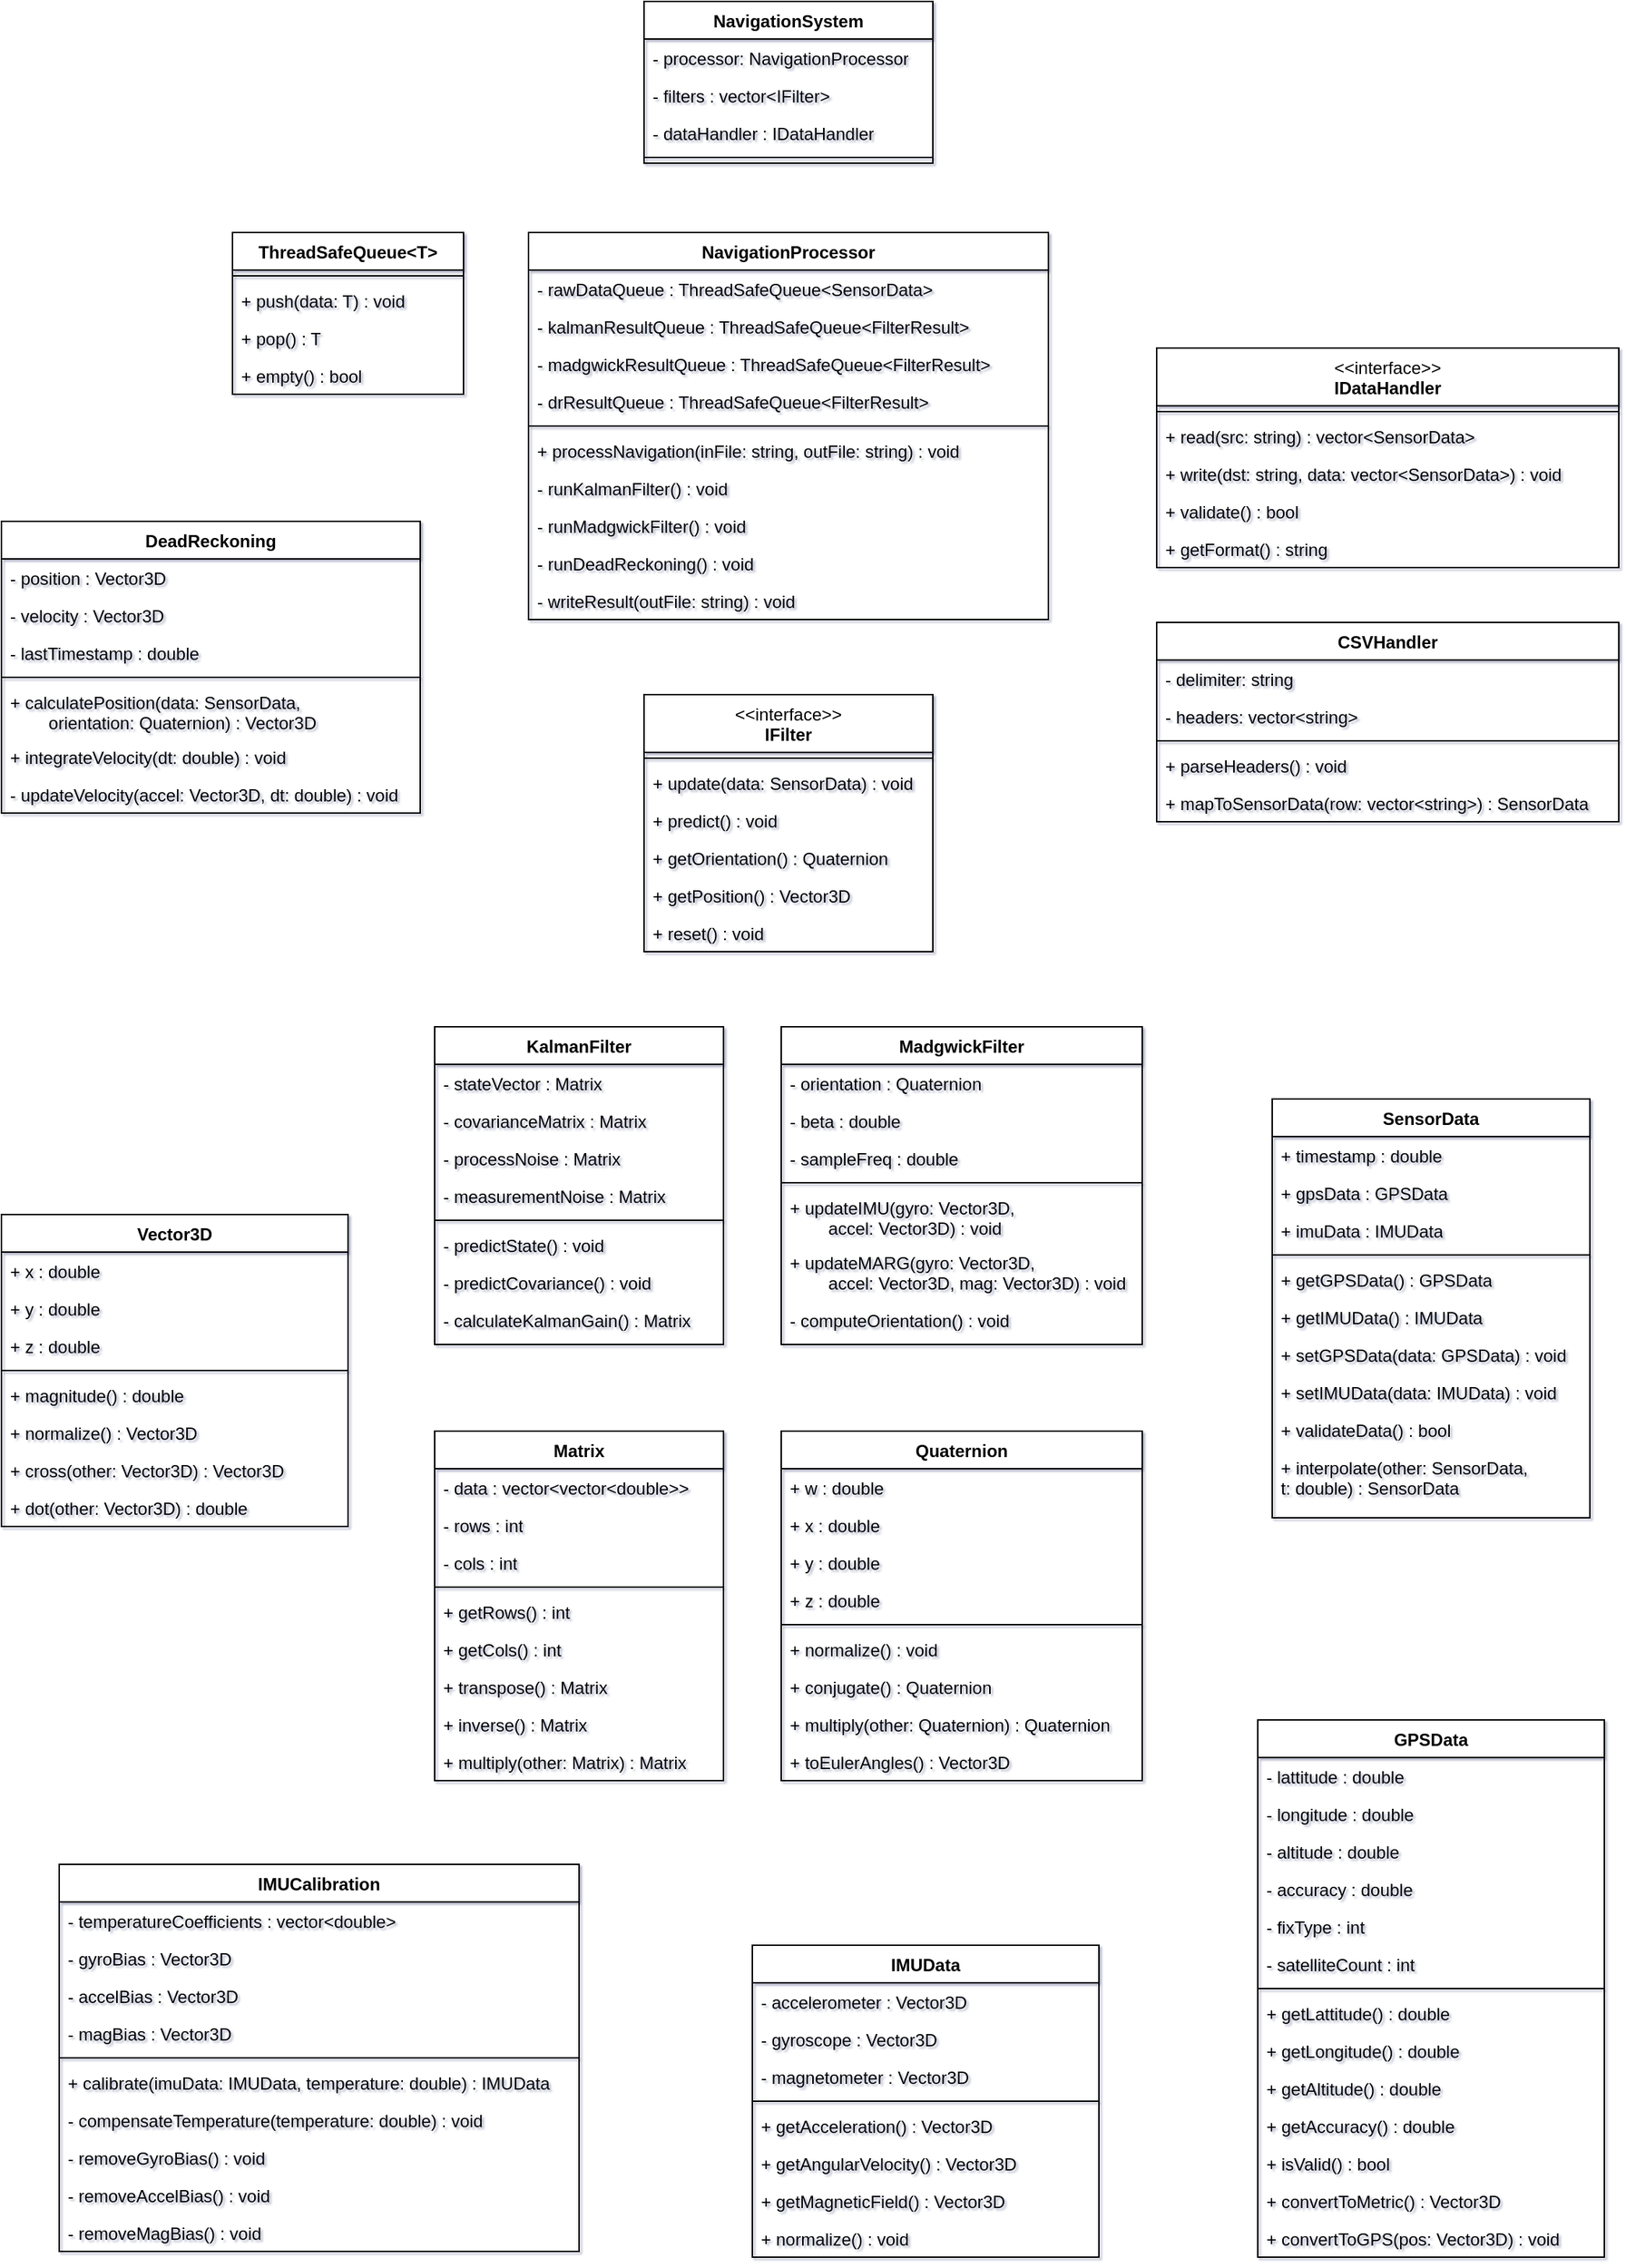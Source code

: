 <mxfile version="24.4.0" type="device">
  <diagram name="Class Diagram" id="yebtXlU8lO4KCKydXQdT">
    <mxGraphModel dx="4780" dy="4441" grid="1" gridSize="10" guides="1" tooltips="1" connect="1" arrows="1" fold="1" page="1" pageScale="1" pageWidth="1169" pageHeight="1654" background="#ffffff" math="0" shadow="1">
      <root>
        <mxCell id="0" />
        <mxCell id="1" parent="0" />
        <mxCell id="yFqbmy2XCKJ58cQVl0kZ-69" value="NavigationSystem" style="swimlane;fontStyle=1;align=center;verticalAlign=top;childLayout=stackLayout;horizontal=1;startSize=26;horizontalStack=0;resizeParent=1;resizeParentMax=0;resizeLast=0;collapsible=1;marginBottom=0;whiteSpace=wrap;html=1;" parent="1" vertex="1">
          <mxGeometry x="470" y="-1630" width="200" height="112" as="geometry" />
        </mxCell>
        <mxCell id="wohUqkzpGbzfmAMyjgn6-9" value="- processor: NavigationProcessor" style="text;strokeColor=none;fillColor=none;align=left;verticalAlign=top;spacingLeft=4;spacingRight=4;overflow=hidden;rotatable=0;points=[[0,0.5],[1,0.5]];portConstraint=eastwest;whiteSpace=wrap;html=1;" vertex="1" parent="yFqbmy2XCKJ58cQVl0kZ-69">
          <mxGeometry y="26" width="200" height="26" as="geometry" />
        </mxCell>
        <mxCell id="yFqbmy2XCKJ58cQVl0kZ-70" value="- filters : vector&amp;lt;IFilter&amp;gt;" style="text;strokeColor=none;fillColor=none;align=left;verticalAlign=top;spacingLeft=4;spacingRight=4;overflow=hidden;rotatable=0;points=[[0,0.5],[1,0.5]];portConstraint=eastwest;whiteSpace=wrap;html=1;" parent="yFqbmy2XCKJ58cQVl0kZ-69" vertex="1">
          <mxGeometry y="52" width="200" height="26" as="geometry" />
        </mxCell>
        <mxCell id="8EyuyxvCc7mbcD3J7Qtv-130" value="- dataHandler : IDataHandler" style="text;strokeColor=none;fillColor=none;align=left;verticalAlign=top;spacingLeft=4;spacingRight=4;overflow=hidden;rotatable=0;points=[[0,0.5],[1,0.5]];portConstraint=eastwest;whiteSpace=wrap;html=1;" parent="yFqbmy2XCKJ58cQVl0kZ-69" vertex="1">
          <mxGeometry y="78" width="200" height="26" as="geometry" />
        </mxCell>
        <mxCell id="yFqbmy2XCKJ58cQVl0kZ-71" value="" style="line;strokeWidth=1;fillColor=none;align=left;verticalAlign=middle;spacingTop=-1;spacingLeft=3;spacingRight=3;rotatable=0;labelPosition=right;points=[];portConstraint=eastwest;strokeColor=inherit;" parent="yFqbmy2XCKJ58cQVl0kZ-69" vertex="1">
          <mxGeometry y="104" width="200" height="8" as="geometry" />
        </mxCell>
        <mxCell id="yFqbmy2XCKJ58cQVl0kZ-73" value="&lt;div&gt;&lt;span style=&quot;font-weight: normal;&quot;&gt;&amp;lt;&amp;lt;interface&amp;gt;&amp;gt;&lt;/span&gt;&lt;/div&gt;IDataHandler" style="swimlane;fontStyle=1;align=center;verticalAlign=top;childLayout=stackLayout;horizontal=1;startSize=40;horizontalStack=0;resizeParent=1;resizeParentMax=0;resizeLast=0;collapsible=1;marginBottom=0;whiteSpace=wrap;html=1;" parent="1" vertex="1">
          <mxGeometry x="825" y="-1390" width="320" height="152" as="geometry" />
        </mxCell>
        <mxCell id="yFqbmy2XCKJ58cQVl0kZ-75" value="" style="line;strokeWidth=1;fillColor=none;align=left;verticalAlign=middle;spacingTop=-1;spacingLeft=3;spacingRight=3;rotatable=0;labelPosition=right;points=[];portConstraint=eastwest;strokeColor=inherit;" parent="yFqbmy2XCKJ58cQVl0kZ-73" vertex="1">
          <mxGeometry y="40" width="320" height="8" as="geometry" />
        </mxCell>
        <mxCell id="yFqbmy2XCKJ58cQVl0kZ-76" value="+ read(src: string) : vector&amp;lt;SensorData&amp;gt;" style="text;strokeColor=none;fillColor=none;align=left;verticalAlign=top;spacingLeft=4;spacingRight=4;overflow=hidden;rotatable=0;points=[[0,0.5],[1,0.5]];portConstraint=eastwest;whiteSpace=wrap;html=1;" parent="yFqbmy2XCKJ58cQVl0kZ-73" vertex="1">
          <mxGeometry y="48" width="320" height="26" as="geometry" />
        </mxCell>
        <mxCell id="yFqbmy2XCKJ58cQVl0kZ-77" value="+ write(dst: string, data: vector&amp;lt;SensorData&amp;gt;) : void" style="text;strokeColor=none;fillColor=none;align=left;verticalAlign=top;spacingLeft=4;spacingRight=4;overflow=hidden;rotatable=0;points=[[0,0.5],[1,0.5]];portConstraint=eastwest;whiteSpace=wrap;html=1;" parent="yFqbmy2XCKJ58cQVl0kZ-73" vertex="1">
          <mxGeometry y="74" width="320" height="26" as="geometry" />
        </mxCell>
        <mxCell id="yFqbmy2XCKJ58cQVl0kZ-78" value="+ validate() : bool" style="text;strokeColor=none;fillColor=none;align=left;verticalAlign=top;spacingLeft=4;spacingRight=4;overflow=hidden;rotatable=0;points=[[0,0.5],[1,0.5]];portConstraint=eastwest;whiteSpace=wrap;html=1;" parent="yFqbmy2XCKJ58cQVl0kZ-73" vertex="1">
          <mxGeometry y="100" width="320" height="26" as="geometry" />
        </mxCell>
        <mxCell id="yFqbmy2XCKJ58cQVl0kZ-79" value="+ getFormat() : string" style="text;strokeColor=none;fillColor=none;align=left;verticalAlign=top;spacingLeft=4;spacingRight=4;overflow=hidden;rotatable=0;points=[[0,0.5],[1,0.5]];portConstraint=eastwest;whiteSpace=wrap;html=1;" parent="yFqbmy2XCKJ58cQVl0kZ-73" vertex="1">
          <mxGeometry y="126" width="320" height="26" as="geometry" />
        </mxCell>
        <mxCell id="yFqbmy2XCKJ58cQVl0kZ-84" value="CSVHandler" style="swimlane;fontStyle=1;align=center;verticalAlign=top;childLayout=stackLayout;horizontal=1;startSize=26;horizontalStack=0;resizeParent=1;resizeParentMax=0;resizeLast=0;collapsible=1;marginBottom=0;whiteSpace=wrap;html=1;" parent="1" vertex="1">
          <mxGeometry x="825" y="-1200" width="320" height="138" as="geometry" />
        </mxCell>
        <mxCell id="yFqbmy2XCKJ58cQVl0kZ-85" value="- delimiter: string" style="text;strokeColor=none;fillColor=none;align=left;verticalAlign=top;spacingLeft=4;spacingRight=4;overflow=hidden;rotatable=0;points=[[0,0.5],[1,0.5]];portConstraint=eastwest;whiteSpace=wrap;html=1;" parent="yFqbmy2XCKJ58cQVl0kZ-84" vertex="1">
          <mxGeometry y="26" width="320" height="26" as="geometry" />
        </mxCell>
        <mxCell id="yFqbmy2XCKJ58cQVl0kZ-88" value="- headers: vector&amp;lt;string&amp;gt;" style="text;strokeColor=none;fillColor=none;align=left;verticalAlign=top;spacingLeft=4;spacingRight=4;overflow=hidden;rotatable=0;points=[[0,0.5],[1,0.5]];portConstraint=eastwest;whiteSpace=wrap;html=1;" parent="yFqbmy2XCKJ58cQVl0kZ-84" vertex="1">
          <mxGeometry y="52" width="320" height="26" as="geometry" />
        </mxCell>
        <mxCell id="yFqbmy2XCKJ58cQVl0kZ-86" value="" style="line;strokeWidth=1;fillColor=none;align=left;verticalAlign=middle;spacingTop=-1;spacingLeft=3;spacingRight=3;rotatable=0;labelPosition=right;points=[];portConstraint=eastwest;strokeColor=inherit;" parent="yFqbmy2XCKJ58cQVl0kZ-84" vertex="1">
          <mxGeometry y="78" width="320" height="8" as="geometry" />
        </mxCell>
        <mxCell id="yFqbmy2XCKJ58cQVl0kZ-90" value="+ parseHeaders() : void" style="text;strokeColor=none;fillColor=none;align=left;verticalAlign=top;spacingLeft=4;spacingRight=4;overflow=hidden;rotatable=0;points=[[0,0.5],[1,0.5]];portConstraint=eastwest;whiteSpace=wrap;html=1;" parent="yFqbmy2XCKJ58cQVl0kZ-84" vertex="1">
          <mxGeometry y="86" width="320" height="26" as="geometry" />
        </mxCell>
        <mxCell id="yFqbmy2XCKJ58cQVl0kZ-91" value="+ mapToSensorData(row: vector&amp;lt;string&amp;gt;) : SensorData" style="text;strokeColor=none;fillColor=none;align=left;verticalAlign=top;spacingLeft=4;spacingRight=4;overflow=hidden;rotatable=0;points=[[0,0.5],[1,0.5]];portConstraint=eastwest;whiteSpace=wrap;html=1;" parent="yFqbmy2XCKJ58cQVl0kZ-84" vertex="1">
          <mxGeometry y="112" width="320" height="26" as="geometry" />
        </mxCell>
        <mxCell id="yFqbmy2XCKJ58cQVl0kZ-92" value="SensorData" style="swimlane;fontStyle=1;align=center;verticalAlign=top;childLayout=stackLayout;horizontal=1;startSize=26;horizontalStack=0;resizeParent=1;resizeParentMax=0;resizeLast=0;collapsible=1;marginBottom=0;whiteSpace=wrap;html=1;" parent="1" vertex="1">
          <mxGeometry x="905" y="-870" width="220" height="290" as="geometry" />
        </mxCell>
        <mxCell id="yFqbmy2XCKJ58cQVl0kZ-93" value="+ timestamp : double" style="text;strokeColor=none;fillColor=none;align=left;verticalAlign=top;spacingLeft=4;spacingRight=4;overflow=hidden;rotatable=0;points=[[0,0.5],[1,0.5]];portConstraint=eastwest;whiteSpace=wrap;html=1;" parent="yFqbmy2XCKJ58cQVl0kZ-92" vertex="1">
          <mxGeometry y="26" width="220" height="26" as="geometry" />
        </mxCell>
        <mxCell id="8EyuyxvCc7mbcD3J7Qtv-1" value="+ gpsData : GPSData" style="text;strokeColor=none;fillColor=none;align=left;verticalAlign=top;spacingLeft=4;spacingRight=4;overflow=hidden;rotatable=0;points=[[0,0.5],[1,0.5]];portConstraint=eastwest;whiteSpace=wrap;html=1;" parent="yFqbmy2XCKJ58cQVl0kZ-92" vertex="1">
          <mxGeometry y="52" width="220" height="26" as="geometry" />
        </mxCell>
        <mxCell id="8EyuyxvCc7mbcD3J7Qtv-2" value="+ imuData : IMUData" style="text;strokeColor=none;fillColor=none;align=left;verticalAlign=top;spacingLeft=4;spacingRight=4;overflow=hidden;rotatable=0;points=[[0,0.5],[1,0.5]];portConstraint=eastwest;whiteSpace=wrap;html=1;" parent="yFqbmy2XCKJ58cQVl0kZ-92" vertex="1">
          <mxGeometry y="78" width="220" height="26" as="geometry" />
        </mxCell>
        <mxCell id="yFqbmy2XCKJ58cQVl0kZ-94" value="" style="line;strokeWidth=1;fillColor=none;align=left;verticalAlign=middle;spacingTop=-1;spacingLeft=3;spacingRight=3;rotatable=0;labelPosition=right;points=[];portConstraint=eastwest;strokeColor=inherit;" parent="yFqbmy2XCKJ58cQVl0kZ-92" vertex="1">
          <mxGeometry y="104" width="220" height="8" as="geometry" />
        </mxCell>
        <mxCell id="yFqbmy2XCKJ58cQVl0kZ-95" value="+ getGPSData() : GPSData" style="text;strokeColor=none;fillColor=none;align=left;verticalAlign=top;spacingLeft=4;spacingRight=4;overflow=hidden;rotatable=0;points=[[0,0.5],[1,0.5]];portConstraint=eastwest;whiteSpace=wrap;html=1;" parent="yFqbmy2XCKJ58cQVl0kZ-92" vertex="1">
          <mxGeometry y="112" width="220" height="26" as="geometry" />
        </mxCell>
        <mxCell id="8EyuyxvCc7mbcD3J7Qtv-3" value="+ getIMUData() : IMUData" style="text;strokeColor=none;fillColor=none;align=left;verticalAlign=top;spacingLeft=4;spacingRight=4;overflow=hidden;rotatable=0;points=[[0,0.5],[1,0.5]];portConstraint=eastwest;whiteSpace=wrap;html=1;" parent="yFqbmy2XCKJ58cQVl0kZ-92" vertex="1">
          <mxGeometry y="138" width="220" height="26" as="geometry" />
        </mxCell>
        <mxCell id="8EyuyxvCc7mbcD3J7Qtv-4" value="+ setGPSData(data: GPSData) : void" style="text;strokeColor=none;fillColor=none;align=left;verticalAlign=top;spacingLeft=4;spacingRight=4;overflow=hidden;rotatable=0;points=[[0,0.5],[1,0.5]];portConstraint=eastwest;whiteSpace=wrap;html=1;" parent="yFqbmy2XCKJ58cQVl0kZ-92" vertex="1">
          <mxGeometry y="164" width="220" height="26" as="geometry" />
        </mxCell>
        <mxCell id="8EyuyxvCc7mbcD3J7Qtv-5" value="+ setIMUData(data: IMUData) : void" style="text;strokeColor=none;fillColor=none;align=left;verticalAlign=top;spacingLeft=4;spacingRight=4;overflow=hidden;rotatable=0;points=[[0,0.5],[1,0.5]];portConstraint=eastwest;whiteSpace=wrap;html=1;" parent="yFqbmy2XCKJ58cQVl0kZ-92" vertex="1">
          <mxGeometry y="190" width="220" height="26" as="geometry" />
        </mxCell>
        <mxCell id="8EyuyxvCc7mbcD3J7Qtv-6" value="+ validateData() : bool" style="text;strokeColor=none;fillColor=none;align=left;verticalAlign=top;spacingLeft=4;spacingRight=4;overflow=hidden;rotatable=0;points=[[0,0.5],[1,0.5]];portConstraint=eastwest;whiteSpace=wrap;html=1;" parent="yFqbmy2XCKJ58cQVl0kZ-92" vertex="1">
          <mxGeometry y="216" width="220" height="26" as="geometry" />
        </mxCell>
        <mxCell id="8EyuyxvCc7mbcD3J7Qtv-7" value="+ interpolate(other: SensorData,&lt;div&gt;t: double) : SensorData&lt;/div&gt;" style="text;strokeColor=none;fillColor=none;align=left;verticalAlign=top;spacingLeft=4;spacingRight=4;overflow=hidden;rotatable=0;points=[[0,0.5],[1,0.5]];portConstraint=eastwest;whiteSpace=wrap;html=1;" parent="yFqbmy2XCKJ58cQVl0kZ-92" vertex="1">
          <mxGeometry y="242" width="220" height="48" as="geometry" />
        </mxCell>
        <mxCell id="8EyuyxvCc7mbcD3J7Qtv-19" value="IMUCalibration" style="swimlane;fontStyle=1;align=center;verticalAlign=top;childLayout=stackLayout;horizontal=1;startSize=26;horizontalStack=0;resizeParent=1;resizeParentMax=0;resizeLast=0;collapsible=1;marginBottom=0;whiteSpace=wrap;html=1;" parent="1" vertex="1">
          <mxGeometry x="65" y="-340" width="360" height="268" as="geometry" />
        </mxCell>
        <mxCell id="8EyuyxvCc7mbcD3J7Qtv-20" value="- temperatureCoefficients : vector&amp;lt;double&amp;gt;" style="text;strokeColor=none;fillColor=none;align=left;verticalAlign=top;spacingLeft=4;spacingRight=4;overflow=hidden;rotatable=0;points=[[0,0.5],[1,0.5]];portConstraint=eastwest;whiteSpace=wrap;html=1;" parent="8EyuyxvCc7mbcD3J7Qtv-19" vertex="1">
          <mxGeometry y="26" width="360" height="26" as="geometry" />
        </mxCell>
        <mxCell id="8EyuyxvCc7mbcD3J7Qtv-138" value="- gyroBias : Vector3D" style="text;strokeColor=none;fillColor=none;align=left;verticalAlign=top;spacingLeft=4;spacingRight=4;overflow=hidden;rotatable=0;points=[[0,0.5],[1,0.5]];portConstraint=eastwest;whiteSpace=wrap;html=1;" parent="8EyuyxvCc7mbcD3J7Qtv-19" vertex="1">
          <mxGeometry y="52" width="360" height="26" as="geometry" />
        </mxCell>
        <mxCell id="8EyuyxvCc7mbcD3J7Qtv-139" value="- accelBias : Vector3D" style="text;strokeColor=none;fillColor=none;align=left;verticalAlign=top;spacingLeft=4;spacingRight=4;overflow=hidden;rotatable=0;points=[[0,0.5],[1,0.5]];portConstraint=eastwest;whiteSpace=wrap;html=1;" parent="8EyuyxvCc7mbcD3J7Qtv-19" vertex="1">
          <mxGeometry y="78" width="360" height="26" as="geometry" />
        </mxCell>
        <mxCell id="8EyuyxvCc7mbcD3J7Qtv-140" value="- magBias : Vector3D" style="text;strokeColor=none;fillColor=none;align=left;verticalAlign=top;spacingLeft=4;spacingRight=4;overflow=hidden;rotatable=0;points=[[0,0.5],[1,0.5]];portConstraint=eastwest;whiteSpace=wrap;html=1;" parent="8EyuyxvCc7mbcD3J7Qtv-19" vertex="1">
          <mxGeometry y="104" width="360" height="26" as="geometry" />
        </mxCell>
        <mxCell id="8EyuyxvCc7mbcD3J7Qtv-21" value="" style="line;strokeWidth=1;fillColor=none;align=left;verticalAlign=middle;spacingTop=-1;spacingLeft=3;spacingRight=3;rotatable=0;labelPosition=right;points=[];portConstraint=eastwest;strokeColor=inherit;" parent="8EyuyxvCc7mbcD3J7Qtv-19" vertex="1">
          <mxGeometry y="130" width="360" height="8" as="geometry" />
        </mxCell>
        <mxCell id="8EyuyxvCc7mbcD3J7Qtv-22" value="+ calibrate(imuData: IMUData, temperature: double) : IMUData" style="text;strokeColor=none;fillColor=none;align=left;verticalAlign=top;spacingLeft=4;spacingRight=4;overflow=hidden;rotatable=0;points=[[0,0.5],[1,0.5]];portConstraint=eastwest;whiteSpace=wrap;html=1;" parent="8EyuyxvCc7mbcD3J7Qtv-19" vertex="1">
          <mxGeometry y="138" width="360" height="26" as="geometry" />
        </mxCell>
        <mxCell id="8EyuyxvCc7mbcD3J7Qtv-141" value="- compensateTemperature(temperature: double) : void" style="text;strokeColor=none;fillColor=none;align=left;verticalAlign=top;spacingLeft=4;spacingRight=4;overflow=hidden;rotatable=0;points=[[0,0.5],[1,0.5]];portConstraint=eastwest;whiteSpace=wrap;html=1;" parent="8EyuyxvCc7mbcD3J7Qtv-19" vertex="1">
          <mxGeometry y="164" width="360" height="26" as="geometry" />
        </mxCell>
        <mxCell id="8EyuyxvCc7mbcD3J7Qtv-143" value="- removeGyroBias() : void" style="text;strokeColor=none;fillColor=none;align=left;verticalAlign=top;spacingLeft=4;spacingRight=4;overflow=hidden;rotatable=0;points=[[0,0.5],[1,0.5]];portConstraint=eastwest;whiteSpace=wrap;html=1;" parent="8EyuyxvCc7mbcD3J7Qtv-19" vertex="1">
          <mxGeometry y="190" width="360" height="26" as="geometry" />
        </mxCell>
        <mxCell id="8EyuyxvCc7mbcD3J7Qtv-144" value="- removeAccelBias() : void" style="text;strokeColor=none;fillColor=none;align=left;verticalAlign=top;spacingLeft=4;spacingRight=4;overflow=hidden;rotatable=0;points=[[0,0.5],[1,0.5]];portConstraint=eastwest;whiteSpace=wrap;html=1;" parent="8EyuyxvCc7mbcD3J7Qtv-19" vertex="1">
          <mxGeometry y="216" width="360" height="26" as="geometry" />
        </mxCell>
        <mxCell id="8EyuyxvCc7mbcD3J7Qtv-145" value="- removeMagBias() : void" style="text;strokeColor=none;fillColor=none;align=left;verticalAlign=top;spacingLeft=4;spacingRight=4;overflow=hidden;rotatable=0;points=[[0,0.5],[1,0.5]];portConstraint=eastwest;whiteSpace=wrap;html=1;" parent="8EyuyxvCc7mbcD3J7Qtv-19" vertex="1">
          <mxGeometry y="242" width="360" height="26" as="geometry" />
        </mxCell>
        <mxCell id="8EyuyxvCc7mbcD3J7Qtv-23" value="IMUData" style="swimlane;fontStyle=1;align=center;verticalAlign=top;childLayout=stackLayout;horizontal=1;startSize=26;horizontalStack=0;resizeParent=1;resizeParentMax=0;resizeLast=0;collapsible=1;marginBottom=0;whiteSpace=wrap;html=1;" parent="1" vertex="1">
          <mxGeometry x="545" y="-284" width="240" height="216" as="geometry" />
        </mxCell>
        <mxCell id="8EyuyxvCc7mbcD3J7Qtv-24" value="- accelerometer : Vector3D" style="text;strokeColor=none;fillColor=none;align=left;verticalAlign=top;spacingLeft=4;spacingRight=4;overflow=hidden;rotatable=0;points=[[0,0.5],[1,0.5]];portConstraint=eastwest;whiteSpace=wrap;html=1;" parent="8EyuyxvCc7mbcD3J7Qtv-23" vertex="1">
          <mxGeometry y="26" width="240" height="26" as="geometry" />
        </mxCell>
        <mxCell id="8EyuyxvCc7mbcD3J7Qtv-32" value="- gyroscope : Vector3D" style="text;strokeColor=none;fillColor=none;align=left;verticalAlign=top;spacingLeft=4;spacingRight=4;overflow=hidden;rotatable=0;points=[[0,0.5],[1,0.5]];portConstraint=eastwest;whiteSpace=wrap;html=1;" parent="8EyuyxvCc7mbcD3J7Qtv-23" vertex="1">
          <mxGeometry y="52" width="240" height="26" as="geometry" />
        </mxCell>
        <mxCell id="8EyuyxvCc7mbcD3J7Qtv-31" value="- magnetometer : Vector3D" style="text;strokeColor=none;fillColor=none;align=left;verticalAlign=top;spacingLeft=4;spacingRight=4;overflow=hidden;rotatable=0;points=[[0,0.5],[1,0.5]];portConstraint=eastwest;whiteSpace=wrap;html=1;" parent="8EyuyxvCc7mbcD3J7Qtv-23" vertex="1">
          <mxGeometry y="78" width="240" height="26" as="geometry" />
        </mxCell>
        <mxCell id="8EyuyxvCc7mbcD3J7Qtv-25" value="" style="line;strokeWidth=1;fillColor=none;align=left;verticalAlign=middle;spacingTop=-1;spacingLeft=3;spacingRight=3;rotatable=0;labelPosition=right;points=[];portConstraint=eastwest;strokeColor=inherit;" parent="8EyuyxvCc7mbcD3J7Qtv-23" vertex="1">
          <mxGeometry y="104" width="240" height="8" as="geometry" />
        </mxCell>
        <mxCell id="8EyuyxvCc7mbcD3J7Qtv-26" value="+ getAcceleration() : Vector3D" style="text;strokeColor=none;fillColor=none;align=left;verticalAlign=top;spacingLeft=4;spacingRight=4;overflow=hidden;rotatable=0;points=[[0,0.5],[1,0.5]];portConstraint=eastwest;whiteSpace=wrap;html=1;" parent="8EyuyxvCc7mbcD3J7Qtv-23" vertex="1">
          <mxGeometry y="112" width="240" height="26" as="geometry" />
        </mxCell>
        <mxCell id="8EyuyxvCc7mbcD3J7Qtv-33" value="+ getAngularVelocity() : Vector3D" style="text;strokeColor=none;fillColor=none;align=left;verticalAlign=top;spacingLeft=4;spacingRight=4;overflow=hidden;rotatable=0;points=[[0,0.5],[1,0.5]];portConstraint=eastwest;whiteSpace=wrap;html=1;" parent="8EyuyxvCc7mbcD3J7Qtv-23" vertex="1">
          <mxGeometry y="138" width="240" height="26" as="geometry" />
        </mxCell>
        <mxCell id="8EyuyxvCc7mbcD3J7Qtv-34" value="+ getMagneticField() : Vector3D" style="text;strokeColor=none;fillColor=none;align=left;verticalAlign=top;spacingLeft=4;spacingRight=4;overflow=hidden;rotatable=0;points=[[0,0.5],[1,0.5]];portConstraint=eastwest;whiteSpace=wrap;html=1;" parent="8EyuyxvCc7mbcD3J7Qtv-23" vertex="1">
          <mxGeometry y="164" width="240" height="26" as="geometry" />
        </mxCell>
        <mxCell id="8EyuyxvCc7mbcD3J7Qtv-35" value="+ normalize() : void" style="text;strokeColor=none;fillColor=none;align=left;verticalAlign=top;spacingLeft=4;spacingRight=4;overflow=hidden;rotatable=0;points=[[0,0.5],[1,0.5]];portConstraint=eastwest;whiteSpace=wrap;html=1;" parent="8EyuyxvCc7mbcD3J7Qtv-23" vertex="1">
          <mxGeometry y="190" width="240" height="26" as="geometry" />
        </mxCell>
        <mxCell id="8EyuyxvCc7mbcD3J7Qtv-27" value="GPSData" style="swimlane;fontStyle=1;align=center;verticalAlign=top;childLayout=stackLayout;horizontal=1;startSize=26;horizontalStack=0;resizeParent=1;resizeParentMax=0;resizeLast=0;collapsible=1;marginBottom=0;whiteSpace=wrap;html=1;" parent="1" vertex="1">
          <mxGeometry x="895" y="-440" width="240" height="372" as="geometry" />
        </mxCell>
        <mxCell id="8EyuyxvCc7mbcD3J7Qtv-36" value="- lattitude : double" style="text;strokeColor=none;fillColor=none;align=left;verticalAlign=top;spacingLeft=4;spacingRight=4;overflow=hidden;rotatable=0;points=[[0,0.5],[1,0.5]];portConstraint=eastwest;whiteSpace=wrap;html=1;" parent="8EyuyxvCc7mbcD3J7Qtv-27" vertex="1">
          <mxGeometry y="26" width="240" height="26" as="geometry" />
        </mxCell>
        <mxCell id="8EyuyxvCc7mbcD3J7Qtv-28" value="- longitude : double" style="text;strokeColor=none;fillColor=none;align=left;verticalAlign=top;spacingLeft=4;spacingRight=4;overflow=hidden;rotatable=0;points=[[0,0.5],[1,0.5]];portConstraint=eastwest;whiteSpace=wrap;html=1;" parent="8EyuyxvCc7mbcD3J7Qtv-27" vertex="1">
          <mxGeometry y="52" width="240" height="26" as="geometry" />
        </mxCell>
        <mxCell id="8EyuyxvCc7mbcD3J7Qtv-37" value="- altitude : double" style="text;strokeColor=none;fillColor=none;align=left;verticalAlign=top;spacingLeft=4;spacingRight=4;overflow=hidden;rotatable=0;points=[[0,0.5],[1,0.5]];portConstraint=eastwest;whiteSpace=wrap;html=1;" parent="8EyuyxvCc7mbcD3J7Qtv-27" vertex="1">
          <mxGeometry y="78" width="240" height="26" as="geometry" />
        </mxCell>
        <mxCell id="8EyuyxvCc7mbcD3J7Qtv-38" value="- accuracy : double" style="text;strokeColor=none;fillColor=none;align=left;verticalAlign=top;spacingLeft=4;spacingRight=4;overflow=hidden;rotatable=0;points=[[0,0.5],[1,0.5]];portConstraint=eastwest;whiteSpace=wrap;html=1;" parent="8EyuyxvCc7mbcD3J7Qtv-27" vertex="1">
          <mxGeometry y="104" width="240" height="26" as="geometry" />
        </mxCell>
        <mxCell id="8EyuyxvCc7mbcD3J7Qtv-39" value="- fixType : int" style="text;strokeColor=none;fillColor=none;align=left;verticalAlign=top;spacingLeft=4;spacingRight=4;overflow=hidden;rotatable=0;points=[[0,0.5],[1,0.5]];portConstraint=eastwest;whiteSpace=wrap;html=1;" parent="8EyuyxvCc7mbcD3J7Qtv-27" vertex="1">
          <mxGeometry y="130" width="240" height="26" as="geometry" />
        </mxCell>
        <mxCell id="8EyuyxvCc7mbcD3J7Qtv-41" value="- satelliteCount : int" style="text;strokeColor=none;fillColor=none;align=left;verticalAlign=top;spacingLeft=4;spacingRight=4;overflow=hidden;rotatable=0;points=[[0,0.5],[1,0.5]];portConstraint=eastwest;whiteSpace=wrap;html=1;" parent="8EyuyxvCc7mbcD3J7Qtv-27" vertex="1">
          <mxGeometry y="156" width="240" height="26" as="geometry" />
        </mxCell>
        <mxCell id="8EyuyxvCc7mbcD3J7Qtv-29" value="" style="line;strokeWidth=1;fillColor=none;align=left;verticalAlign=middle;spacingTop=-1;spacingLeft=3;spacingRight=3;rotatable=0;labelPosition=right;points=[];portConstraint=eastwest;strokeColor=inherit;" parent="8EyuyxvCc7mbcD3J7Qtv-27" vertex="1">
          <mxGeometry y="182" width="240" height="8" as="geometry" />
        </mxCell>
        <mxCell id="8EyuyxvCc7mbcD3J7Qtv-30" value="+ getLattitude() : double" style="text;strokeColor=none;fillColor=none;align=left;verticalAlign=top;spacingLeft=4;spacingRight=4;overflow=hidden;rotatable=0;points=[[0,0.5],[1,0.5]];portConstraint=eastwest;whiteSpace=wrap;html=1;" parent="8EyuyxvCc7mbcD3J7Qtv-27" vertex="1">
          <mxGeometry y="190" width="240" height="26" as="geometry" />
        </mxCell>
        <mxCell id="8EyuyxvCc7mbcD3J7Qtv-42" value="+ getLongitude() : double" style="text;strokeColor=none;fillColor=none;align=left;verticalAlign=top;spacingLeft=4;spacingRight=4;overflow=hidden;rotatable=0;points=[[0,0.5],[1,0.5]];portConstraint=eastwest;whiteSpace=wrap;html=1;" parent="8EyuyxvCc7mbcD3J7Qtv-27" vertex="1">
          <mxGeometry y="216" width="240" height="26" as="geometry" />
        </mxCell>
        <mxCell id="8EyuyxvCc7mbcD3J7Qtv-43" value="+ getAltitude() : double" style="text;strokeColor=none;fillColor=none;align=left;verticalAlign=top;spacingLeft=4;spacingRight=4;overflow=hidden;rotatable=0;points=[[0,0.5],[1,0.5]];portConstraint=eastwest;whiteSpace=wrap;html=1;" parent="8EyuyxvCc7mbcD3J7Qtv-27" vertex="1">
          <mxGeometry y="242" width="240" height="26" as="geometry" />
        </mxCell>
        <mxCell id="8EyuyxvCc7mbcD3J7Qtv-44" value="+ getAccuracy() : double" style="text;strokeColor=none;fillColor=none;align=left;verticalAlign=top;spacingLeft=4;spacingRight=4;overflow=hidden;rotatable=0;points=[[0,0.5],[1,0.5]];portConstraint=eastwest;whiteSpace=wrap;html=1;" parent="8EyuyxvCc7mbcD3J7Qtv-27" vertex="1">
          <mxGeometry y="268" width="240" height="26" as="geometry" />
        </mxCell>
        <mxCell id="8EyuyxvCc7mbcD3J7Qtv-45" value="+ isValid() : bool" style="text;strokeColor=none;fillColor=none;align=left;verticalAlign=top;spacingLeft=4;spacingRight=4;overflow=hidden;rotatable=0;points=[[0,0.5],[1,0.5]];portConstraint=eastwest;whiteSpace=wrap;html=1;" parent="8EyuyxvCc7mbcD3J7Qtv-27" vertex="1">
          <mxGeometry y="294" width="240" height="26" as="geometry" />
        </mxCell>
        <mxCell id="8EyuyxvCc7mbcD3J7Qtv-46" value="+ convertToMetric() : Vector3D" style="text;strokeColor=none;fillColor=none;align=left;verticalAlign=top;spacingLeft=4;spacingRight=4;overflow=hidden;rotatable=0;points=[[0,0.5],[1,0.5]];portConstraint=eastwest;whiteSpace=wrap;html=1;" parent="8EyuyxvCc7mbcD3J7Qtv-27" vertex="1">
          <mxGeometry y="320" width="240" height="26" as="geometry" />
        </mxCell>
        <mxCell id="8EyuyxvCc7mbcD3J7Qtv-47" value="+ convertToGPS(pos: Vector3D) : void" style="text;strokeColor=none;fillColor=none;align=left;verticalAlign=top;spacingLeft=4;spacingRight=4;overflow=hidden;rotatable=0;points=[[0,0.5],[1,0.5]];portConstraint=eastwest;whiteSpace=wrap;html=1;" parent="8EyuyxvCc7mbcD3J7Qtv-27" vertex="1">
          <mxGeometry y="346" width="240" height="26" as="geometry" />
        </mxCell>
        <mxCell id="8EyuyxvCc7mbcD3J7Qtv-48" value="Vector3D" style="swimlane;fontStyle=1;align=center;verticalAlign=top;childLayout=stackLayout;horizontal=1;startSize=26;horizontalStack=0;resizeParent=1;resizeParentMax=0;resizeLast=0;collapsible=1;marginBottom=0;whiteSpace=wrap;html=1;" parent="1" vertex="1">
          <mxGeometry x="25" y="-790" width="240" height="216" as="geometry" />
        </mxCell>
        <mxCell id="8EyuyxvCc7mbcD3J7Qtv-49" value="+ x : double" style="text;strokeColor=none;fillColor=none;align=left;verticalAlign=top;spacingLeft=4;spacingRight=4;overflow=hidden;rotatable=0;points=[[0,0.5],[1,0.5]];portConstraint=eastwest;whiteSpace=wrap;html=1;" parent="8EyuyxvCc7mbcD3J7Qtv-48" vertex="1">
          <mxGeometry y="26" width="240" height="26" as="geometry" />
        </mxCell>
        <mxCell id="8EyuyxvCc7mbcD3J7Qtv-53" value="+ y : double" style="text;strokeColor=none;fillColor=none;align=left;verticalAlign=top;spacingLeft=4;spacingRight=4;overflow=hidden;rotatable=0;points=[[0,0.5],[1,0.5]];portConstraint=eastwest;whiteSpace=wrap;html=1;" parent="8EyuyxvCc7mbcD3J7Qtv-48" vertex="1">
          <mxGeometry y="52" width="240" height="26" as="geometry" />
        </mxCell>
        <mxCell id="8EyuyxvCc7mbcD3J7Qtv-52" value="+ z : double" style="text;strokeColor=none;fillColor=none;align=left;verticalAlign=top;spacingLeft=4;spacingRight=4;overflow=hidden;rotatable=0;points=[[0,0.5],[1,0.5]];portConstraint=eastwest;whiteSpace=wrap;html=1;" parent="8EyuyxvCc7mbcD3J7Qtv-48" vertex="1">
          <mxGeometry y="78" width="240" height="26" as="geometry" />
        </mxCell>
        <mxCell id="8EyuyxvCc7mbcD3J7Qtv-50" value="" style="line;strokeWidth=1;fillColor=none;align=left;verticalAlign=middle;spacingTop=-1;spacingLeft=3;spacingRight=3;rotatable=0;labelPosition=right;points=[];portConstraint=eastwest;strokeColor=inherit;" parent="8EyuyxvCc7mbcD3J7Qtv-48" vertex="1">
          <mxGeometry y="104" width="240" height="8" as="geometry" />
        </mxCell>
        <mxCell id="8EyuyxvCc7mbcD3J7Qtv-51" value="+ magnitude() : double" style="text;strokeColor=none;fillColor=none;align=left;verticalAlign=top;spacingLeft=4;spacingRight=4;overflow=hidden;rotatable=0;points=[[0,0.5],[1,0.5]];portConstraint=eastwest;whiteSpace=wrap;html=1;" parent="8EyuyxvCc7mbcD3J7Qtv-48" vertex="1">
          <mxGeometry y="112" width="240" height="26" as="geometry" />
        </mxCell>
        <mxCell id="8EyuyxvCc7mbcD3J7Qtv-54" value="+ normalize() : Vector3D" style="text;strokeColor=none;fillColor=none;align=left;verticalAlign=top;spacingLeft=4;spacingRight=4;overflow=hidden;rotatable=0;points=[[0,0.5],[1,0.5]];portConstraint=eastwest;whiteSpace=wrap;html=1;" parent="8EyuyxvCc7mbcD3J7Qtv-48" vertex="1">
          <mxGeometry y="138" width="240" height="26" as="geometry" />
        </mxCell>
        <mxCell id="8EyuyxvCc7mbcD3J7Qtv-55" value="+ cross(other: Vector3D) : Vector3D" style="text;strokeColor=none;fillColor=none;align=left;verticalAlign=top;spacingLeft=4;spacingRight=4;overflow=hidden;rotatable=0;points=[[0,0.5],[1,0.5]];portConstraint=eastwest;whiteSpace=wrap;html=1;" parent="8EyuyxvCc7mbcD3J7Qtv-48" vertex="1">
          <mxGeometry y="164" width="240" height="26" as="geometry" />
        </mxCell>
        <mxCell id="8EyuyxvCc7mbcD3J7Qtv-56" value="+ dot(other: Vector3D) : double" style="text;strokeColor=none;fillColor=none;align=left;verticalAlign=top;spacingLeft=4;spacingRight=4;overflow=hidden;rotatable=0;points=[[0,0.5],[1,0.5]];portConstraint=eastwest;whiteSpace=wrap;html=1;" parent="8EyuyxvCc7mbcD3J7Qtv-48" vertex="1">
          <mxGeometry y="190" width="240" height="26" as="geometry" />
        </mxCell>
        <mxCell id="8EyuyxvCc7mbcD3J7Qtv-57" value="DeadReckoning" style="swimlane;fontStyle=1;align=center;verticalAlign=top;childLayout=stackLayout;horizontal=1;startSize=26;horizontalStack=0;resizeParent=1;resizeParentMax=0;resizeLast=0;collapsible=1;marginBottom=0;whiteSpace=wrap;html=1;" parent="1" vertex="1">
          <mxGeometry x="25" y="-1270" width="290" height="202" as="geometry" />
        </mxCell>
        <mxCell id="8EyuyxvCc7mbcD3J7Qtv-58" value="- position : Vector3D" style="text;strokeColor=none;fillColor=none;align=left;verticalAlign=top;spacingLeft=4;spacingRight=4;overflow=hidden;rotatable=0;points=[[0,0.5],[1,0.5]];portConstraint=eastwest;whiteSpace=wrap;html=1;" parent="8EyuyxvCc7mbcD3J7Qtv-57" vertex="1">
          <mxGeometry y="26" width="290" height="26" as="geometry" />
        </mxCell>
        <mxCell id="8EyuyxvCc7mbcD3J7Qtv-61" value="- velocity : Vector3D" style="text;strokeColor=none;fillColor=none;align=left;verticalAlign=top;spacingLeft=4;spacingRight=4;overflow=hidden;rotatable=0;points=[[0,0.5],[1,0.5]];portConstraint=eastwest;whiteSpace=wrap;html=1;" parent="8EyuyxvCc7mbcD3J7Qtv-57" vertex="1">
          <mxGeometry y="52" width="290" height="26" as="geometry" />
        </mxCell>
        <mxCell id="8EyuyxvCc7mbcD3J7Qtv-62" value="- lastTimestamp : double" style="text;strokeColor=none;fillColor=none;align=left;verticalAlign=top;spacingLeft=4;spacingRight=4;overflow=hidden;rotatable=0;points=[[0,0.5],[1,0.5]];portConstraint=eastwest;whiteSpace=wrap;html=1;" parent="8EyuyxvCc7mbcD3J7Qtv-57" vertex="1">
          <mxGeometry y="78" width="290" height="26" as="geometry" />
        </mxCell>
        <mxCell id="8EyuyxvCc7mbcD3J7Qtv-59" value="" style="line;strokeWidth=1;fillColor=none;align=left;verticalAlign=middle;spacingTop=-1;spacingLeft=3;spacingRight=3;rotatable=0;labelPosition=right;points=[];portConstraint=eastwest;strokeColor=inherit;" parent="8EyuyxvCc7mbcD3J7Qtv-57" vertex="1">
          <mxGeometry y="104" width="290" height="8" as="geometry" />
        </mxCell>
        <mxCell id="8EyuyxvCc7mbcD3J7Qtv-60" value="+ calculatePosition(data: SensorData,&lt;div&gt;&lt;span style=&quot;white-space: pre;&quot;&gt;&#x9;&lt;/span&gt;orientation: Quaternion) : Vector3D&lt;/div&gt;" style="text;strokeColor=none;fillColor=none;align=left;verticalAlign=top;spacingLeft=4;spacingRight=4;overflow=hidden;rotatable=0;points=[[0,0.5],[1,0.5]];portConstraint=eastwest;whiteSpace=wrap;html=1;" parent="8EyuyxvCc7mbcD3J7Qtv-57" vertex="1">
          <mxGeometry y="112" width="290" height="38" as="geometry" />
        </mxCell>
        <mxCell id="8EyuyxvCc7mbcD3J7Qtv-63" value="+ integrateVelocity(dt: double) : void" style="text;strokeColor=none;fillColor=none;align=left;verticalAlign=top;spacingLeft=4;spacingRight=4;overflow=hidden;rotatable=0;points=[[0,0.5],[1,0.5]];portConstraint=eastwest;whiteSpace=wrap;html=1;" parent="8EyuyxvCc7mbcD3J7Qtv-57" vertex="1">
          <mxGeometry y="150" width="290" height="26" as="geometry" />
        </mxCell>
        <mxCell id="8EyuyxvCc7mbcD3J7Qtv-64" value="- updateVelocity(accel: Vector3D, dt: double) : void" style="text;strokeColor=none;fillColor=none;align=left;verticalAlign=top;spacingLeft=4;spacingRight=4;overflow=hidden;rotatable=0;points=[[0,0.5],[1,0.5]];portConstraint=eastwest;whiteSpace=wrap;html=1;" parent="8EyuyxvCc7mbcD3J7Qtv-57" vertex="1">
          <mxGeometry y="176" width="290" height="26" as="geometry" />
        </mxCell>
        <mxCell id="8EyuyxvCc7mbcD3J7Qtv-65" value="Quaternion" style="swimlane;fontStyle=1;align=center;verticalAlign=top;childLayout=stackLayout;horizontal=1;startSize=26;horizontalStack=0;resizeParent=1;resizeParentMax=0;resizeLast=0;collapsible=1;marginBottom=0;whiteSpace=wrap;html=1;" parent="1" vertex="1">
          <mxGeometry x="565" y="-640" width="250" height="242" as="geometry" />
        </mxCell>
        <mxCell id="8EyuyxvCc7mbcD3J7Qtv-83" value="+ w&lt;span style=&quot;background-color: initial;&quot;&gt;&amp;nbsp;: double&lt;/span&gt;" style="text;strokeColor=none;fillColor=none;align=left;verticalAlign=top;spacingLeft=4;spacingRight=4;overflow=hidden;rotatable=0;points=[[0,0.5],[1,0.5]];portConstraint=eastwest;whiteSpace=wrap;html=1;" parent="8EyuyxvCc7mbcD3J7Qtv-65" vertex="1">
          <mxGeometry y="26" width="250" height="26" as="geometry" />
        </mxCell>
        <mxCell id="8EyuyxvCc7mbcD3J7Qtv-66" value="+ x : double" style="text;strokeColor=none;fillColor=none;align=left;verticalAlign=top;spacingLeft=4;spacingRight=4;overflow=hidden;rotatable=0;points=[[0,0.5],[1,0.5]];portConstraint=eastwest;whiteSpace=wrap;html=1;" parent="8EyuyxvCc7mbcD3J7Qtv-65" vertex="1">
          <mxGeometry y="52" width="250" height="26" as="geometry" />
        </mxCell>
        <mxCell id="8EyuyxvCc7mbcD3J7Qtv-67" value="+ y : double" style="text;strokeColor=none;fillColor=none;align=left;verticalAlign=top;spacingLeft=4;spacingRight=4;overflow=hidden;rotatable=0;points=[[0,0.5],[1,0.5]];portConstraint=eastwest;whiteSpace=wrap;html=1;" parent="8EyuyxvCc7mbcD3J7Qtv-65" vertex="1">
          <mxGeometry y="78" width="250" height="26" as="geometry" />
        </mxCell>
        <mxCell id="8EyuyxvCc7mbcD3J7Qtv-68" value="+ z : double" style="text;strokeColor=none;fillColor=none;align=left;verticalAlign=top;spacingLeft=4;spacingRight=4;overflow=hidden;rotatable=0;points=[[0,0.5],[1,0.5]];portConstraint=eastwest;whiteSpace=wrap;html=1;" parent="8EyuyxvCc7mbcD3J7Qtv-65" vertex="1">
          <mxGeometry y="104" width="250" height="26" as="geometry" />
        </mxCell>
        <mxCell id="8EyuyxvCc7mbcD3J7Qtv-69" value="" style="line;strokeWidth=1;fillColor=none;align=left;verticalAlign=middle;spacingTop=-1;spacingLeft=3;spacingRight=3;rotatable=0;labelPosition=right;points=[];portConstraint=eastwest;strokeColor=inherit;" parent="8EyuyxvCc7mbcD3J7Qtv-65" vertex="1">
          <mxGeometry y="130" width="250" height="8" as="geometry" />
        </mxCell>
        <mxCell id="8EyuyxvCc7mbcD3J7Qtv-84" value="+ normalize() : void" style="text;strokeColor=none;fillColor=none;align=left;verticalAlign=top;spacingLeft=4;spacingRight=4;overflow=hidden;rotatable=0;points=[[0,0.5],[1,0.5]];portConstraint=eastwest;whiteSpace=wrap;html=1;" parent="8EyuyxvCc7mbcD3J7Qtv-65" vertex="1">
          <mxGeometry y="138" width="250" height="26" as="geometry" />
        </mxCell>
        <mxCell id="8EyuyxvCc7mbcD3J7Qtv-71" value="+ conjugate() : Quaternion" style="text;strokeColor=none;fillColor=none;align=left;verticalAlign=top;spacingLeft=4;spacingRight=4;overflow=hidden;rotatable=0;points=[[0,0.5],[1,0.5]];portConstraint=eastwest;whiteSpace=wrap;html=1;" parent="8EyuyxvCc7mbcD3J7Qtv-65" vertex="1">
          <mxGeometry y="164" width="250" height="26" as="geometry" />
        </mxCell>
        <mxCell id="8EyuyxvCc7mbcD3J7Qtv-72" value="+ multiply(other: Quaternion) : Quaternion" style="text;strokeColor=none;fillColor=none;align=left;verticalAlign=top;spacingLeft=4;spacingRight=4;overflow=hidden;rotatable=0;points=[[0,0.5],[1,0.5]];portConstraint=eastwest;whiteSpace=wrap;html=1;" parent="8EyuyxvCc7mbcD3J7Qtv-65" vertex="1">
          <mxGeometry y="190" width="250" height="26" as="geometry" />
        </mxCell>
        <mxCell id="8EyuyxvCc7mbcD3J7Qtv-73" value="+ toEulerAngles() : Vector3D" style="text;strokeColor=none;fillColor=none;align=left;verticalAlign=top;spacingLeft=4;spacingRight=4;overflow=hidden;rotatable=0;points=[[0,0.5],[1,0.5]];portConstraint=eastwest;whiteSpace=wrap;html=1;" parent="8EyuyxvCc7mbcD3J7Qtv-65" vertex="1">
          <mxGeometry y="216" width="250" height="26" as="geometry" />
        </mxCell>
        <mxCell id="8EyuyxvCc7mbcD3J7Qtv-74" value="Matrix" style="swimlane;fontStyle=1;align=center;verticalAlign=top;childLayout=stackLayout;horizontal=1;startSize=26;horizontalStack=0;resizeParent=1;resizeParentMax=0;resizeLast=0;collapsible=1;marginBottom=0;whiteSpace=wrap;html=1;" parent="1" vertex="1">
          <mxGeometry x="325" y="-640" width="200" height="242" as="geometry" />
        </mxCell>
        <mxCell id="8EyuyxvCc7mbcD3J7Qtv-75" value="- data : vector&amp;lt;vector&amp;lt;double&amp;gt;&amp;gt;" style="text;strokeColor=none;fillColor=none;align=left;verticalAlign=top;spacingLeft=4;spacingRight=4;overflow=hidden;rotatable=0;points=[[0,0.5],[1,0.5]];portConstraint=eastwest;whiteSpace=wrap;html=1;" parent="8EyuyxvCc7mbcD3J7Qtv-74" vertex="1">
          <mxGeometry y="26" width="200" height="26" as="geometry" />
        </mxCell>
        <mxCell id="8EyuyxvCc7mbcD3J7Qtv-76" value="- rows&lt;span style=&quot;background-color: initial;&quot;&gt;&amp;nbsp;: int&lt;/span&gt;" style="text;strokeColor=none;fillColor=none;align=left;verticalAlign=top;spacingLeft=4;spacingRight=4;overflow=hidden;rotatable=0;points=[[0,0.5],[1,0.5]];portConstraint=eastwest;whiteSpace=wrap;html=1;" parent="8EyuyxvCc7mbcD3J7Qtv-74" vertex="1">
          <mxGeometry y="52" width="200" height="26" as="geometry" />
        </mxCell>
        <mxCell id="8EyuyxvCc7mbcD3J7Qtv-77" value="- cols : int" style="text;strokeColor=none;fillColor=none;align=left;verticalAlign=top;spacingLeft=4;spacingRight=4;overflow=hidden;rotatable=0;points=[[0,0.5],[1,0.5]];portConstraint=eastwest;whiteSpace=wrap;html=1;" parent="8EyuyxvCc7mbcD3J7Qtv-74" vertex="1">
          <mxGeometry y="78" width="200" height="26" as="geometry" />
        </mxCell>
        <mxCell id="8EyuyxvCc7mbcD3J7Qtv-78" value="" style="line;strokeWidth=1;fillColor=none;align=left;verticalAlign=middle;spacingTop=-1;spacingLeft=3;spacingRight=3;rotatable=0;labelPosition=right;points=[];portConstraint=eastwest;strokeColor=inherit;" parent="8EyuyxvCc7mbcD3J7Qtv-74" vertex="1">
          <mxGeometry y="104" width="200" height="8" as="geometry" />
        </mxCell>
        <mxCell id="8EyuyxvCc7mbcD3J7Qtv-79" value="+ getRows() : int" style="text;strokeColor=none;fillColor=none;align=left;verticalAlign=top;spacingLeft=4;spacingRight=4;overflow=hidden;rotatable=0;points=[[0,0.5],[1,0.5]];portConstraint=eastwest;whiteSpace=wrap;html=1;" parent="8EyuyxvCc7mbcD3J7Qtv-74" vertex="1">
          <mxGeometry y="112" width="200" height="26" as="geometry" />
        </mxCell>
        <mxCell id="8EyuyxvCc7mbcD3J7Qtv-85" value="+ getCols() : int" style="text;strokeColor=none;fillColor=none;align=left;verticalAlign=top;spacingLeft=4;spacingRight=4;overflow=hidden;rotatable=0;points=[[0,0.5],[1,0.5]];portConstraint=eastwest;whiteSpace=wrap;html=1;" parent="8EyuyxvCc7mbcD3J7Qtv-74" vertex="1">
          <mxGeometry y="138" width="200" height="26" as="geometry" />
        </mxCell>
        <mxCell id="8EyuyxvCc7mbcD3J7Qtv-80" value="+ transpose() : Matrix" style="text;strokeColor=none;fillColor=none;align=left;verticalAlign=top;spacingLeft=4;spacingRight=4;overflow=hidden;rotatable=0;points=[[0,0.5],[1,0.5]];portConstraint=eastwest;whiteSpace=wrap;html=1;" parent="8EyuyxvCc7mbcD3J7Qtv-74" vertex="1">
          <mxGeometry y="164" width="200" height="26" as="geometry" />
        </mxCell>
        <mxCell id="8EyuyxvCc7mbcD3J7Qtv-86" value="+ inverse() : Matrix" style="text;strokeColor=none;fillColor=none;align=left;verticalAlign=top;spacingLeft=4;spacingRight=4;overflow=hidden;rotatable=0;points=[[0,0.5],[1,0.5]];portConstraint=eastwest;whiteSpace=wrap;html=1;" parent="8EyuyxvCc7mbcD3J7Qtv-74" vertex="1">
          <mxGeometry y="190" width="200" height="26" as="geometry" />
        </mxCell>
        <mxCell id="8EyuyxvCc7mbcD3J7Qtv-87" value="+ multiply(other: Matrix) : Matrix" style="text;strokeColor=none;fillColor=none;align=left;verticalAlign=top;spacingLeft=4;spacingRight=4;overflow=hidden;rotatable=0;points=[[0,0.5],[1,0.5]];portConstraint=eastwest;whiteSpace=wrap;html=1;" parent="8EyuyxvCc7mbcD3J7Qtv-74" vertex="1">
          <mxGeometry y="216" width="200" height="26" as="geometry" />
        </mxCell>
        <mxCell id="8EyuyxvCc7mbcD3J7Qtv-98" value="&lt;div&gt;&lt;span style=&quot;font-weight: normal;&quot;&gt;&amp;lt;&amp;lt;interface&amp;gt;&amp;gt;&lt;/span&gt;&lt;/div&gt;IFilter" style="swimlane;fontStyle=1;align=center;verticalAlign=top;childLayout=stackLayout;horizontal=1;startSize=40;horizontalStack=0;resizeParent=1;resizeParentMax=0;resizeLast=0;collapsible=1;marginBottom=0;whiteSpace=wrap;html=1;" parent="1" vertex="1">
          <mxGeometry x="470" y="-1150" width="200" height="178" as="geometry" />
        </mxCell>
        <mxCell id="8EyuyxvCc7mbcD3J7Qtv-99" value="" style="line;strokeWidth=1;fillColor=none;align=left;verticalAlign=middle;spacingTop=-1;spacingLeft=3;spacingRight=3;rotatable=0;labelPosition=right;points=[];portConstraint=eastwest;strokeColor=inherit;" parent="8EyuyxvCc7mbcD3J7Qtv-98" vertex="1">
          <mxGeometry y="40" width="200" height="8" as="geometry" />
        </mxCell>
        <mxCell id="8EyuyxvCc7mbcD3J7Qtv-100" value="+ update(data: SensorData) : void" style="text;strokeColor=none;fillColor=none;align=left;verticalAlign=top;spacingLeft=4;spacingRight=4;overflow=hidden;rotatable=0;points=[[0,0.5],[1,0.5]];portConstraint=eastwest;whiteSpace=wrap;html=1;" parent="8EyuyxvCc7mbcD3J7Qtv-98" vertex="1">
          <mxGeometry y="48" width="200" height="26" as="geometry" />
        </mxCell>
        <mxCell id="8EyuyxvCc7mbcD3J7Qtv-102" value="+ predict() : void" style="text;strokeColor=none;fillColor=none;align=left;verticalAlign=top;spacingLeft=4;spacingRight=4;overflow=hidden;rotatable=0;points=[[0,0.5],[1,0.5]];portConstraint=eastwest;whiteSpace=wrap;html=1;" parent="8EyuyxvCc7mbcD3J7Qtv-98" vertex="1">
          <mxGeometry y="74" width="200" height="26" as="geometry" />
        </mxCell>
        <mxCell id="8EyuyxvCc7mbcD3J7Qtv-104" value="+ getOrientation() : Quaternion" style="text;strokeColor=none;fillColor=none;align=left;verticalAlign=top;spacingLeft=4;spacingRight=4;overflow=hidden;rotatable=0;points=[[0,0.5],[1,0.5]];portConstraint=eastwest;whiteSpace=wrap;html=1;" parent="8EyuyxvCc7mbcD3J7Qtv-98" vertex="1">
          <mxGeometry y="100" width="200" height="26" as="geometry" />
        </mxCell>
        <mxCell id="8EyuyxvCc7mbcD3J7Qtv-106" value="+ getPosition() : Vector3D" style="text;strokeColor=none;fillColor=none;align=left;verticalAlign=top;spacingLeft=4;spacingRight=4;overflow=hidden;rotatable=0;points=[[0,0.5],[1,0.5]];portConstraint=eastwest;whiteSpace=wrap;html=1;" parent="8EyuyxvCc7mbcD3J7Qtv-98" vertex="1">
          <mxGeometry y="126" width="200" height="26" as="geometry" />
        </mxCell>
        <mxCell id="8EyuyxvCc7mbcD3J7Qtv-105" value="+ reset() : void" style="text;strokeColor=none;fillColor=none;align=left;verticalAlign=top;spacingLeft=4;spacingRight=4;overflow=hidden;rotatable=0;points=[[0,0.5],[1,0.5]];portConstraint=eastwest;whiteSpace=wrap;html=1;" parent="8EyuyxvCc7mbcD3J7Qtv-98" vertex="1">
          <mxGeometry y="152" width="200" height="26" as="geometry" />
        </mxCell>
        <mxCell id="8EyuyxvCc7mbcD3J7Qtv-107" value="KalmanFilter" style="swimlane;fontStyle=1;align=center;verticalAlign=top;childLayout=stackLayout;horizontal=1;startSize=26;horizontalStack=0;resizeParent=1;resizeParentMax=0;resizeLast=0;collapsible=1;marginBottom=0;whiteSpace=wrap;html=1;" parent="1" vertex="1">
          <mxGeometry x="325" y="-920" width="200" height="220" as="geometry" />
        </mxCell>
        <mxCell id="8EyuyxvCc7mbcD3J7Qtv-108" value="- stateVector : Matrix" style="text;strokeColor=none;fillColor=none;align=left;verticalAlign=top;spacingLeft=4;spacingRight=4;overflow=hidden;rotatable=0;points=[[0,0.5],[1,0.5]];portConstraint=eastwest;whiteSpace=wrap;html=1;" parent="8EyuyxvCc7mbcD3J7Qtv-107" vertex="1">
          <mxGeometry y="26" width="200" height="26" as="geometry" />
        </mxCell>
        <mxCell id="8EyuyxvCc7mbcD3J7Qtv-118" value="- covarianceMatrix : Matrix" style="text;strokeColor=none;fillColor=none;align=left;verticalAlign=top;spacingLeft=4;spacingRight=4;overflow=hidden;rotatable=0;points=[[0,0.5],[1,0.5]];portConstraint=eastwest;whiteSpace=wrap;html=1;" parent="8EyuyxvCc7mbcD3J7Qtv-107" vertex="1">
          <mxGeometry y="52" width="200" height="26" as="geometry" />
        </mxCell>
        <mxCell id="8EyuyxvCc7mbcD3J7Qtv-120" value="- processNoise : Matrix" style="text;strokeColor=none;fillColor=none;align=left;verticalAlign=top;spacingLeft=4;spacingRight=4;overflow=hidden;rotatable=0;points=[[0,0.5],[1,0.5]];portConstraint=eastwest;whiteSpace=wrap;html=1;" parent="8EyuyxvCc7mbcD3J7Qtv-107" vertex="1">
          <mxGeometry y="78" width="200" height="26" as="geometry" />
        </mxCell>
        <mxCell id="8EyuyxvCc7mbcD3J7Qtv-119" value="- measurementNoise : Matrix" style="text;strokeColor=none;fillColor=none;align=left;verticalAlign=top;spacingLeft=4;spacingRight=4;overflow=hidden;rotatable=0;points=[[0,0.5],[1,0.5]];portConstraint=eastwest;whiteSpace=wrap;html=1;" parent="8EyuyxvCc7mbcD3J7Qtv-107" vertex="1">
          <mxGeometry y="104" width="200" height="26" as="geometry" />
        </mxCell>
        <mxCell id="8EyuyxvCc7mbcD3J7Qtv-111" value="" style="line;strokeWidth=1;fillColor=none;align=left;verticalAlign=middle;spacingTop=-1;spacingLeft=3;spacingRight=3;rotatable=0;labelPosition=right;points=[];portConstraint=eastwest;strokeColor=inherit;" parent="8EyuyxvCc7mbcD3J7Qtv-107" vertex="1">
          <mxGeometry y="130" width="200" height="8" as="geometry" />
        </mxCell>
        <mxCell id="8EyuyxvCc7mbcD3J7Qtv-113" value="- predictState() : void" style="text;strokeColor=none;fillColor=none;align=left;verticalAlign=top;spacingLeft=4;spacingRight=4;overflow=hidden;rotatable=0;points=[[0,0.5],[1,0.5]];portConstraint=eastwest;whiteSpace=wrap;html=1;" parent="8EyuyxvCc7mbcD3J7Qtv-107" vertex="1">
          <mxGeometry y="138" width="200" height="26" as="geometry" />
        </mxCell>
        <mxCell id="8EyuyxvCc7mbcD3J7Qtv-117" value="- predictCovariance() : void" style="text;strokeColor=none;fillColor=none;align=left;verticalAlign=top;spacingLeft=4;spacingRight=4;overflow=hidden;rotatable=0;points=[[0,0.5],[1,0.5]];portConstraint=eastwest;whiteSpace=wrap;html=1;" parent="8EyuyxvCc7mbcD3J7Qtv-107" vertex="1">
          <mxGeometry y="164" width="200" height="26" as="geometry" />
        </mxCell>
        <mxCell id="8EyuyxvCc7mbcD3J7Qtv-114" value="- calculateKalmanGain() : Matrix" style="text;strokeColor=none;fillColor=none;align=left;verticalAlign=top;spacingLeft=4;spacingRight=4;overflow=hidden;rotatable=0;points=[[0,0.5],[1,0.5]];portConstraint=eastwest;whiteSpace=wrap;html=1;" parent="8EyuyxvCc7mbcD3J7Qtv-107" vertex="1">
          <mxGeometry y="190" width="200" height="30" as="geometry" />
        </mxCell>
        <mxCell id="8EyuyxvCc7mbcD3J7Qtv-121" value="MadgwickFilter" style="swimlane;fontStyle=1;align=center;verticalAlign=top;childLayout=stackLayout;horizontal=1;startSize=26;horizontalStack=0;resizeParent=1;resizeParentMax=0;resizeLast=0;collapsible=1;marginBottom=0;whiteSpace=wrap;html=1;" parent="1" vertex="1">
          <mxGeometry x="565" y="-920" width="250" height="220" as="geometry" />
        </mxCell>
        <mxCell id="8EyuyxvCc7mbcD3J7Qtv-122" value="- orientation : Quaternion" style="text;strokeColor=none;fillColor=none;align=left;verticalAlign=top;spacingLeft=4;spacingRight=4;overflow=hidden;rotatable=0;points=[[0,0.5],[1,0.5]];portConstraint=eastwest;whiteSpace=wrap;html=1;" parent="8EyuyxvCc7mbcD3J7Qtv-121" vertex="1">
          <mxGeometry y="26" width="250" height="26" as="geometry" />
        </mxCell>
        <mxCell id="8EyuyxvCc7mbcD3J7Qtv-123" value="- beta : double" style="text;strokeColor=none;fillColor=none;align=left;verticalAlign=top;spacingLeft=4;spacingRight=4;overflow=hidden;rotatable=0;points=[[0,0.5],[1,0.5]];portConstraint=eastwest;whiteSpace=wrap;html=1;" parent="8EyuyxvCc7mbcD3J7Qtv-121" vertex="1">
          <mxGeometry y="52" width="250" height="26" as="geometry" />
        </mxCell>
        <mxCell id="8EyuyxvCc7mbcD3J7Qtv-124" value="- sampleFreq : double" style="text;strokeColor=none;fillColor=none;align=left;verticalAlign=top;spacingLeft=4;spacingRight=4;overflow=hidden;rotatable=0;points=[[0,0.5],[1,0.5]];portConstraint=eastwest;whiteSpace=wrap;html=1;" parent="8EyuyxvCc7mbcD3J7Qtv-121" vertex="1">
          <mxGeometry y="78" width="250" height="26" as="geometry" />
        </mxCell>
        <mxCell id="8EyuyxvCc7mbcD3J7Qtv-126" value="" style="line;strokeWidth=1;fillColor=none;align=left;verticalAlign=middle;spacingTop=-1;spacingLeft=3;spacingRight=3;rotatable=0;labelPosition=right;points=[];portConstraint=eastwest;strokeColor=inherit;" parent="8EyuyxvCc7mbcD3J7Qtv-121" vertex="1">
          <mxGeometry y="104" width="250" height="8" as="geometry" />
        </mxCell>
        <mxCell id="8EyuyxvCc7mbcD3J7Qtv-127" value="+ updateIMU(gyro: Vector3D,&lt;div&gt;&lt;span style=&quot;white-space: pre;&quot;&gt;&#x9;&lt;/span&gt;accel: Vector3D) : void&lt;/div&gt;" style="text;strokeColor=none;fillColor=none;align=left;verticalAlign=top;spacingLeft=4;spacingRight=4;overflow=hidden;rotatable=0;points=[[0,0.5],[1,0.5]];portConstraint=eastwest;whiteSpace=wrap;html=1;" parent="8EyuyxvCc7mbcD3J7Qtv-121" vertex="1">
          <mxGeometry y="112" width="250" height="38" as="geometry" />
        </mxCell>
        <mxCell id="8EyuyxvCc7mbcD3J7Qtv-128" value="+ updateMARG(gyro: Vector3D,&amp;nbsp;&lt;div&gt;&lt;span style=&quot;white-space: pre;&quot;&gt;&#x9;&lt;/span&gt;accel: Vector3D, mag: Vector3D) : void&lt;/div&gt;" style="text;strokeColor=none;fillColor=none;align=left;verticalAlign=top;spacingLeft=4;spacingRight=4;overflow=hidden;rotatable=0;points=[[0,0.5],[1,0.5]];portConstraint=eastwest;whiteSpace=wrap;html=1;" parent="8EyuyxvCc7mbcD3J7Qtv-121" vertex="1">
          <mxGeometry y="150" width="250" height="40" as="geometry" />
        </mxCell>
        <mxCell id="8EyuyxvCc7mbcD3J7Qtv-129" value="- computeOrientation() : void" style="text;strokeColor=none;fillColor=none;align=left;verticalAlign=top;spacingLeft=4;spacingRight=4;overflow=hidden;rotatable=0;points=[[0,0.5],[1,0.5]];portConstraint=eastwest;whiteSpace=wrap;html=1;" parent="8EyuyxvCc7mbcD3J7Qtv-121" vertex="1">
          <mxGeometry y="190" width="250" height="30" as="geometry" />
        </mxCell>
        <mxCell id="dZFzBT0ALW77P3S0XJy6-1" value="NavigationProcessor" style="swimlane;fontStyle=1;align=center;verticalAlign=top;childLayout=stackLayout;horizontal=1;startSize=26;horizontalStack=0;resizeParent=1;resizeParentMax=0;resizeLast=0;collapsible=1;marginBottom=0;whiteSpace=wrap;html=1;" parent="1" vertex="1">
          <mxGeometry x="390" y="-1470" width="360" height="268" as="geometry" />
        </mxCell>
        <mxCell id="dZFzBT0ALW77P3S0XJy6-2" value="- rawDataQueue : ThreadSafeQueue&amp;lt;SensorData&amp;gt;" style="text;strokeColor=none;fillColor=none;align=left;verticalAlign=top;spacingLeft=4;spacingRight=4;overflow=hidden;rotatable=0;points=[[0,0.5],[1,0.5]];portConstraint=eastwest;whiteSpace=wrap;html=1;" parent="dZFzBT0ALW77P3S0XJy6-1" vertex="1">
          <mxGeometry y="26" width="360" height="26" as="geometry" />
        </mxCell>
        <mxCell id="dZFzBT0ALW77P3S0XJy6-3" value="- kalmanResultQueue : ThreadSafeQueue&amp;lt;FilterResult&amp;gt;" style="text;strokeColor=none;fillColor=none;align=left;verticalAlign=top;spacingLeft=4;spacingRight=4;overflow=hidden;rotatable=0;points=[[0,0.5],[1,0.5]];portConstraint=eastwest;whiteSpace=wrap;html=1;" parent="dZFzBT0ALW77P3S0XJy6-1" vertex="1">
          <mxGeometry y="52" width="360" height="26" as="geometry" />
        </mxCell>
        <mxCell id="dZFzBT0ALW77P3S0XJy6-4" value="- madgwickResultQueue : ThreadSafeQueue&amp;lt;FilterResult&amp;gt;" style="text;strokeColor=none;fillColor=none;align=left;verticalAlign=top;spacingLeft=4;spacingRight=4;overflow=hidden;rotatable=0;points=[[0,0.5],[1,0.5]];portConstraint=eastwest;whiteSpace=wrap;html=1;" parent="dZFzBT0ALW77P3S0XJy6-1" vertex="1">
          <mxGeometry y="78" width="360" height="26" as="geometry" />
        </mxCell>
        <mxCell id="dZFzBT0ALW77P3S0XJy6-5" value="- drResultQueue : ThreadSafeQueue&amp;lt;FilterResult&amp;gt;" style="text;strokeColor=none;fillColor=none;align=left;verticalAlign=top;spacingLeft=4;spacingRight=4;overflow=hidden;rotatable=0;points=[[0,0.5],[1,0.5]];portConstraint=eastwest;whiteSpace=wrap;html=1;" parent="dZFzBT0ALW77P3S0XJy6-1" vertex="1">
          <mxGeometry y="104" width="360" height="26" as="geometry" />
        </mxCell>
        <mxCell id="dZFzBT0ALW77P3S0XJy6-7" value="" style="line;strokeWidth=1;fillColor=none;align=left;verticalAlign=middle;spacingTop=-1;spacingLeft=3;spacingRight=3;rotatable=0;labelPosition=right;points=[];portConstraint=eastwest;strokeColor=inherit;" parent="dZFzBT0ALW77P3S0XJy6-1" vertex="1">
          <mxGeometry y="130" width="360" height="8" as="geometry" />
        </mxCell>
        <mxCell id="dZFzBT0ALW77P3S0XJy6-8" value="+ processNavigation(inFile: string, outFile: string) : void" style="text;strokeColor=none;fillColor=none;align=left;verticalAlign=top;spacingLeft=4;spacingRight=4;overflow=hidden;rotatable=0;points=[[0,0.5],[1,0.5]];portConstraint=eastwest;whiteSpace=wrap;html=1;" parent="dZFzBT0ALW77P3S0XJy6-1" vertex="1">
          <mxGeometry y="138" width="360" height="26" as="geometry" />
        </mxCell>
        <mxCell id="dZFzBT0ALW77P3S0XJy6-9" value="- runKalmanFilter() : void" style="text;strokeColor=none;fillColor=none;align=left;verticalAlign=top;spacingLeft=4;spacingRight=4;overflow=hidden;rotatable=0;points=[[0,0.5],[1,0.5]];portConstraint=eastwest;whiteSpace=wrap;html=1;" parent="dZFzBT0ALW77P3S0XJy6-1" vertex="1">
          <mxGeometry y="164" width="360" height="26" as="geometry" />
        </mxCell>
        <mxCell id="dZFzBT0ALW77P3S0XJy6-13" value="- runMadgwickFilter() : void" style="text;strokeColor=none;fillColor=none;align=left;verticalAlign=top;spacingLeft=4;spacingRight=4;overflow=hidden;rotatable=0;points=[[0,0.5],[1,0.5]];portConstraint=eastwest;whiteSpace=wrap;html=1;" parent="dZFzBT0ALW77P3S0XJy6-1" vertex="1">
          <mxGeometry y="190" width="360" height="26" as="geometry" />
        </mxCell>
        <mxCell id="dZFzBT0ALW77P3S0XJy6-14" value="- runDeadReckoning() : void" style="text;strokeColor=none;fillColor=none;align=left;verticalAlign=top;spacingLeft=4;spacingRight=4;overflow=hidden;rotatable=0;points=[[0,0.5],[1,0.5]];portConstraint=eastwest;whiteSpace=wrap;html=1;" parent="dZFzBT0ALW77P3S0XJy6-1" vertex="1">
          <mxGeometry y="216" width="360" height="26" as="geometry" />
        </mxCell>
        <mxCell id="dZFzBT0ALW77P3S0XJy6-15" value="- writeResult(outFile: string) : void" style="text;strokeColor=none;fillColor=none;align=left;verticalAlign=top;spacingLeft=4;spacingRight=4;overflow=hidden;rotatable=0;points=[[0,0.5],[1,0.5]];portConstraint=eastwest;whiteSpace=wrap;html=1;" parent="dZFzBT0ALW77P3S0XJy6-1" vertex="1">
          <mxGeometry y="242" width="360" height="26" as="geometry" />
        </mxCell>
        <mxCell id="wohUqkzpGbzfmAMyjgn6-1" value="ThreadSafeQueue&amp;lt;T&amp;gt;" style="swimlane;fontStyle=1;align=center;verticalAlign=top;childLayout=stackLayout;horizontal=1;startSize=26;horizontalStack=0;resizeParent=1;resizeParentMax=0;resizeLast=0;collapsible=1;marginBottom=0;whiteSpace=wrap;html=1;" vertex="1" parent="1">
          <mxGeometry x="185" y="-1470" width="160" height="112" as="geometry" />
        </mxCell>
        <mxCell id="wohUqkzpGbzfmAMyjgn6-5" value="" style="line;strokeWidth=1;fillColor=none;align=left;verticalAlign=middle;spacingTop=-1;spacingLeft=3;spacingRight=3;rotatable=0;labelPosition=right;points=[];portConstraint=eastwest;strokeColor=inherit;" vertex="1" parent="wohUqkzpGbzfmAMyjgn6-1">
          <mxGeometry y="26" width="160" height="8" as="geometry" />
        </mxCell>
        <mxCell id="wohUqkzpGbzfmAMyjgn6-6" value="+ push(data: T) : void" style="text;strokeColor=none;fillColor=none;align=left;verticalAlign=top;spacingLeft=4;spacingRight=4;overflow=hidden;rotatable=0;points=[[0,0.5],[1,0.5]];portConstraint=eastwest;whiteSpace=wrap;html=1;" vertex="1" parent="wohUqkzpGbzfmAMyjgn6-1">
          <mxGeometry y="34" width="160" height="26" as="geometry" />
        </mxCell>
        <mxCell id="wohUqkzpGbzfmAMyjgn6-7" value="+ pop() : T" style="text;strokeColor=none;fillColor=none;align=left;verticalAlign=top;spacingLeft=4;spacingRight=4;overflow=hidden;rotatable=0;points=[[0,0.5],[1,0.5]];portConstraint=eastwest;whiteSpace=wrap;html=1;" vertex="1" parent="wohUqkzpGbzfmAMyjgn6-1">
          <mxGeometry y="60" width="160" height="26" as="geometry" />
        </mxCell>
        <mxCell id="wohUqkzpGbzfmAMyjgn6-8" value="+ empty() : bool" style="text;strokeColor=none;fillColor=none;align=left;verticalAlign=top;spacingLeft=4;spacingRight=4;overflow=hidden;rotatable=0;points=[[0,0.5],[1,0.5]];portConstraint=eastwest;whiteSpace=wrap;html=1;" vertex="1" parent="wohUqkzpGbzfmAMyjgn6-1">
          <mxGeometry y="86" width="160" height="26" as="geometry" />
        </mxCell>
      </root>
    </mxGraphModel>
  </diagram>
</mxfile>
